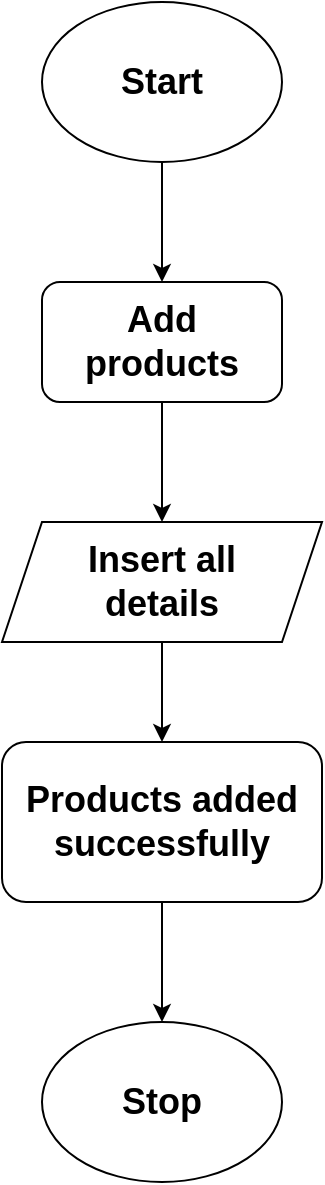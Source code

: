 <mxfile version="20.2.5" type="device"><diagram id="aZ3usxZIK6gb0OTKrB-f" name="Page-1"><mxGraphModel dx="1038" dy="579" grid="1" gridSize="10" guides="1" tooltips="1" connect="1" arrows="1" fold="1" page="1" pageScale="1" pageWidth="850" pageHeight="1100" math="0" shadow="0"><root><mxCell id="0"/><mxCell id="1" parent="0"/><mxCell id="OyPmAPQEoRK3WVMEgvYv-3" value="" style="edgeStyle=orthogonalEdgeStyle;rounded=0;orthogonalLoop=1;jettySize=auto;html=1;" edge="1" parent="1" source="OyPmAPQEoRK3WVMEgvYv-1" target="OyPmAPQEoRK3WVMEgvYv-2"><mxGeometry relative="1" as="geometry"/></mxCell><mxCell id="OyPmAPQEoRK3WVMEgvYv-1" value="" style="ellipse;whiteSpace=wrap;html=1;" vertex="1" parent="1"><mxGeometry x="100" y="40" width="120" height="80" as="geometry"/></mxCell><mxCell id="OyPmAPQEoRK3WVMEgvYv-5" value="" style="edgeStyle=orthogonalEdgeStyle;rounded=0;orthogonalLoop=1;jettySize=auto;html=1;" edge="1" parent="1" source="OyPmAPQEoRK3WVMEgvYv-2" target="OyPmAPQEoRK3WVMEgvYv-4"><mxGeometry relative="1" as="geometry"/></mxCell><mxCell id="OyPmAPQEoRK3WVMEgvYv-2" value="" style="rounded=1;whiteSpace=wrap;html=1;" vertex="1" parent="1"><mxGeometry x="100" y="180" width="120" height="60" as="geometry"/></mxCell><mxCell id="OyPmAPQEoRK3WVMEgvYv-7" value="" style="edgeStyle=orthogonalEdgeStyle;rounded=0;orthogonalLoop=1;jettySize=auto;html=1;" edge="1" parent="1" source="OyPmAPQEoRK3WVMEgvYv-4" target="OyPmAPQEoRK3WVMEgvYv-6"><mxGeometry relative="1" as="geometry"/></mxCell><mxCell id="OyPmAPQEoRK3WVMEgvYv-4" value="" style="shape=parallelogram;perimeter=parallelogramPerimeter;whiteSpace=wrap;html=1;fixedSize=1;" vertex="1" parent="1"><mxGeometry x="80" y="300" width="160" height="60" as="geometry"/></mxCell><mxCell id="OyPmAPQEoRK3WVMEgvYv-9" value="" style="edgeStyle=orthogonalEdgeStyle;rounded=0;orthogonalLoop=1;jettySize=auto;html=1;" edge="1" parent="1" source="OyPmAPQEoRK3WVMEgvYv-6" target="OyPmAPQEoRK3WVMEgvYv-8"><mxGeometry relative="1" as="geometry"/></mxCell><mxCell id="OyPmAPQEoRK3WVMEgvYv-6" value="" style="rounded=1;whiteSpace=wrap;html=1;" vertex="1" parent="1"><mxGeometry x="80" y="410" width="160" height="80" as="geometry"/></mxCell><mxCell id="OyPmAPQEoRK3WVMEgvYv-8" value="" style="ellipse;whiteSpace=wrap;html=1;" vertex="1" parent="1"><mxGeometry x="100" y="550" width="120" height="80" as="geometry"/></mxCell><mxCell id="OyPmAPQEoRK3WVMEgvYv-10" value="&lt;font style=&quot;font-size: 18px;&quot;&gt;&lt;b&gt;Start&lt;/b&gt;&lt;/font&gt;" style="text;html=1;strokeColor=none;fillColor=none;align=center;verticalAlign=middle;whiteSpace=wrap;rounded=0;" vertex="1" parent="1"><mxGeometry x="130" y="65" width="60" height="30" as="geometry"/></mxCell><mxCell id="OyPmAPQEoRK3WVMEgvYv-11" value="&lt;font style=&quot;font-size: 18px;&quot;&gt;Add products&lt;/font&gt;" style="text;html=1;strokeColor=none;fillColor=none;align=center;verticalAlign=middle;whiteSpace=wrap;rounded=0;fontStyle=1" vertex="1" parent="1"><mxGeometry x="130" y="195" width="60" height="30" as="geometry"/></mxCell><mxCell id="OyPmAPQEoRK3WVMEgvYv-12" value="&lt;font style=&quot;font-size: 18px;&quot;&gt;Insert all details&lt;/font&gt;" style="text;html=1;strokeColor=none;fillColor=none;align=center;verticalAlign=middle;whiteSpace=wrap;rounded=0;fontStyle=1" vertex="1" parent="1"><mxGeometry x="95" y="322.5" width="130" height="15" as="geometry"/></mxCell><mxCell id="OyPmAPQEoRK3WVMEgvYv-13" value="&lt;font style=&quot;font-size: 18px;&quot;&gt;Products added successfully&lt;/font&gt;" style="text;html=1;strokeColor=none;fillColor=none;align=center;verticalAlign=middle;whiteSpace=wrap;rounded=0;fontStyle=1" vertex="1" parent="1"><mxGeometry x="90" y="435" width="140" height="30" as="geometry"/></mxCell><mxCell id="OyPmAPQEoRK3WVMEgvYv-14" value="&lt;font style=&quot;font-size: 18px;&quot;&gt;Stop&lt;/font&gt;" style="text;html=1;strokeColor=none;fillColor=none;align=center;verticalAlign=middle;whiteSpace=wrap;rounded=0;fontStyle=1" vertex="1" parent="1"><mxGeometry x="130" y="575" width="60" height="30" as="geometry"/></mxCell></root></mxGraphModel></diagram></mxfile>